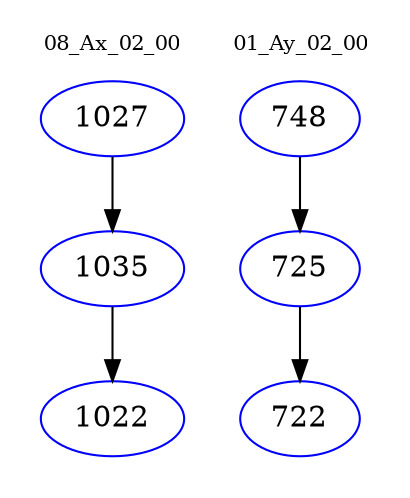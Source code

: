 digraph{
subgraph cluster_0 {
color = white
label = "08_Ax_02_00";
fontsize=10;
T0_1027 [label="1027", color="blue"]
T0_1027 -> T0_1035 [color="black"]
T0_1035 [label="1035", color="blue"]
T0_1035 -> T0_1022 [color="black"]
T0_1022 [label="1022", color="blue"]
}
subgraph cluster_1 {
color = white
label = "01_Ay_02_00";
fontsize=10;
T1_748 [label="748", color="blue"]
T1_748 -> T1_725 [color="black"]
T1_725 [label="725", color="blue"]
T1_725 -> T1_722 [color="black"]
T1_722 [label="722", color="blue"]
}
}
